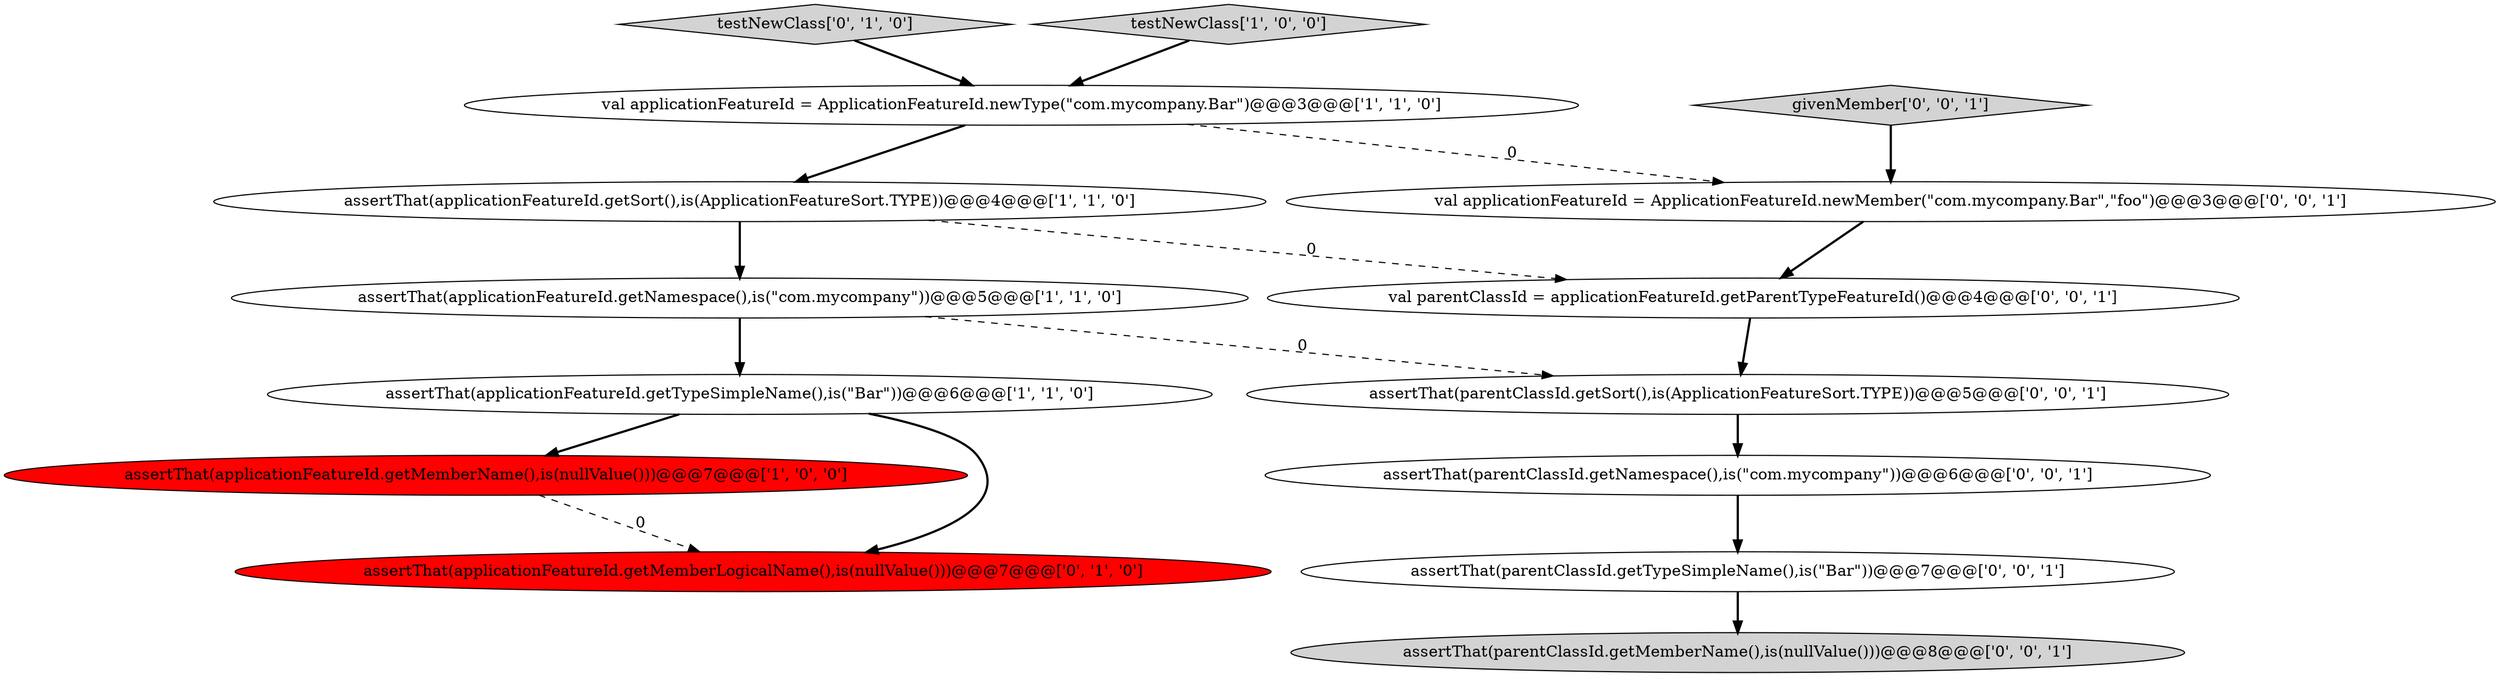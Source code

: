 digraph {
7 [style = filled, label = "testNewClass['0', '1', '0']", fillcolor = lightgray, shape = diamond image = "AAA0AAABBB2BBB"];
0 [style = filled, label = "val applicationFeatureId = ApplicationFeatureId.newType(\"com.mycompany.Bar\")@@@3@@@['1', '1', '0']", fillcolor = white, shape = ellipse image = "AAA0AAABBB1BBB"];
2 [style = filled, label = "assertThat(applicationFeatureId.getNamespace(),is(\"com.mycompany\"))@@@5@@@['1', '1', '0']", fillcolor = white, shape = ellipse image = "AAA0AAABBB1BBB"];
8 [style = filled, label = "assertThat(parentClassId.getMemberName(),is(nullValue()))@@@8@@@['0', '0', '1']", fillcolor = lightgray, shape = ellipse image = "AAA0AAABBB3BBB"];
13 [style = filled, label = "val applicationFeatureId = ApplicationFeatureId.newMember(\"com.mycompany.Bar\",\"foo\")@@@3@@@['0', '0', '1']", fillcolor = white, shape = ellipse image = "AAA0AAABBB3BBB"];
11 [style = filled, label = "assertThat(parentClassId.getNamespace(),is(\"com.mycompany\"))@@@6@@@['0', '0', '1']", fillcolor = white, shape = ellipse image = "AAA0AAABBB3BBB"];
12 [style = filled, label = "assertThat(parentClassId.getTypeSimpleName(),is(\"Bar\"))@@@7@@@['0', '0', '1']", fillcolor = white, shape = ellipse image = "AAA0AAABBB3BBB"];
6 [style = filled, label = "assertThat(applicationFeatureId.getMemberLogicalName(),is(nullValue()))@@@7@@@['0', '1', '0']", fillcolor = red, shape = ellipse image = "AAA1AAABBB2BBB"];
1 [style = filled, label = "assertThat(applicationFeatureId.getMemberName(),is(nullValue()))@@@7@@@['1', '0', '0']", fillcolor = red, shape = ellipse image = "AAA1AAABBB1BBB"];
4 [style = filled, label = "assertThat(applicationFeatureId.getSort(),is(ApplicationFeatureSort.TYPE))@@@4@@@['1', '1', '0']", fillcolor = white, shape = ellipse image = "AAA0AAABBB1BBB"];
5 [style = filled, label = "assertThat(applicationFeatureId.getTypeSimpleName(),is(\"Bar\"))@@@6@@@['1', '1', '0']", fillcolor = white, shape = ellipse image = "AAA0AAABBB1BBB"];
14 [style = filled, label = "assertThat(parentClassId.getSort(),is(ApplicationFeatureSort.TYPE))@@@5@@@['0', '0', '1']", fillcolor = white, shape = ellipse image = "AAA0AAABBB3BBB"];
3 [style = filled, label = "testNewClass['1', '0', '0']", fillcolor = lightgray, shape = diamond image = "AAA0AAABBB1BBB"];
9 [style = filled, label = "givenMember['0', '0', '1']", fillcolor = lightgray, shape = diamond image = "AAA0AAABBB3BBB"];
10 [style = filled, label = "val parentClassId = applicationFeatureId.getParentTypeFeatureId()@@@4@@@['0', '0', '1']", fillcolor = white, shape = ellipse image = "AAA0AAABBB3BBB"];
13->10 [style = bold, label=""];
5->1 [style = bold, label=""];
7->0 [style = bold, label=""];
11->12 [style = bold, label=""];
4->2 [style = bold, label=""];
5->6 [style = bold, label=""];
4->10 [style = dashed, label="0"];
2->14 [style = dashed, label="0"];
0->4 [style = bold, label=""];
10->14 [style = bold, label=""];
14->11 [style = bold, label=""];
12->8 [style = bold, label=""];
1->6 [style = dashed, label="0"];
0->13 [style = dashed, label="0"];
3->0 [style = bold, label=""];
2->5 [style = bold, label=""];
9->13 [style = bold, label=""];
}
